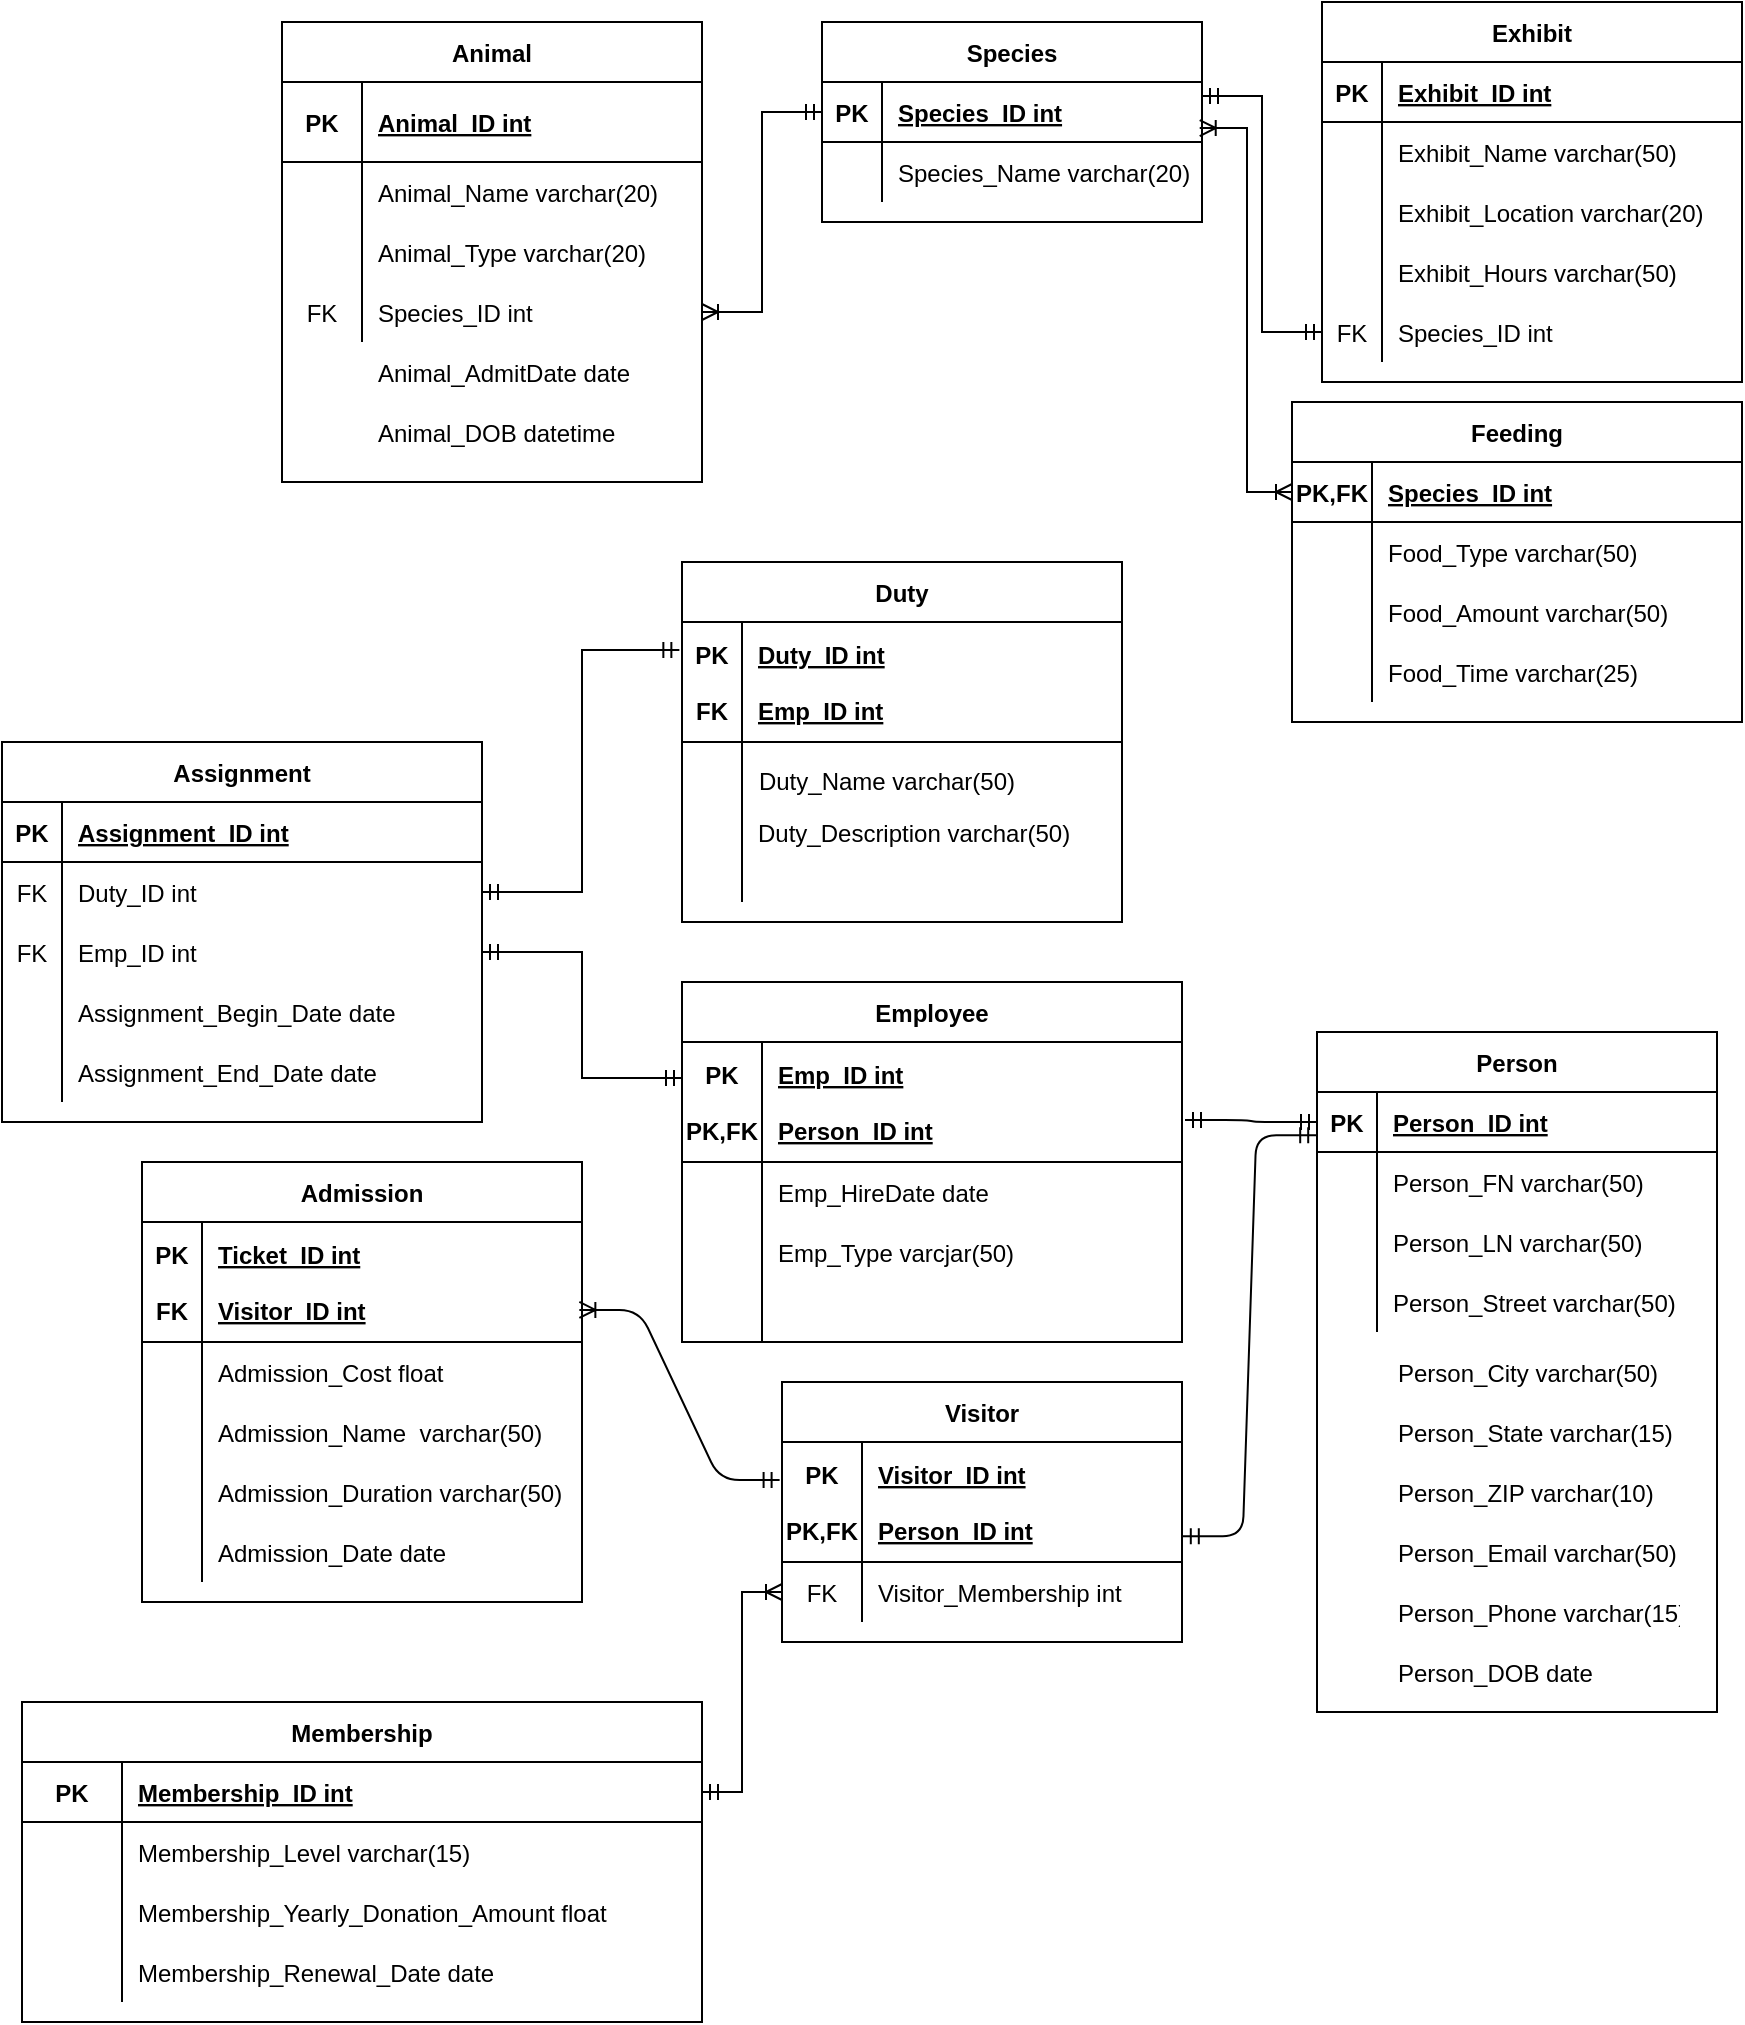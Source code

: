 <mxfile version="14.5.10" type="device"><diagram id="uIrObZ4F5KWl7b0BDOWD" name="Page-1"><mxGraphModel dx="664" dy="752" grid="1" gridSize="10" guides="1" tooltips="1" connect="1" arrows="1" fold="1" page="1" pageScale="1" pageWidth="850" pageHeight="1100" math="0" shadow="0"><root><mxCell id="0"/><mxCell id="1" parent="0"/><mxCell id="ibh8qJE7W5BQxkztN4YQ-1" value="Animal" style="shape=table;startSize=30;container=1;collapsible=1;childLayout=tableLayout;fixedRows=1;rowLines=0;fontStyle=1;align=center;resizeLast=1;" parent="1" vertex="1"><mxGeometry x="170" y="40" width="210" height="230" as="geometry"/></mxCell><mxCell id="ibh8qJE7W5BQxkztN4YQ-2" value="" style="shape=partialRectangle;collapsible=0;dropTarget=0;pointerEvents=0;fillColor=none;top=0;left=0;bottom=1;right=0;points=[[0,0.5],[1,0.5]];portConstraint=eastwest;" parent="ibh8qJE7W5BQxkztN4YQ-1" vertex="1"><mxGeometry y="30" width="210" height="40" as="geometry"/></mxCell><mxCell id="ibh8qJE7W5BQxkztN4YQ-3" value="PK" style="shape=partialRectangle;connectable=0;fillColor=none;top=0;left=0;bottom=0;right=0;fontStyle=1;overflow=hidden;" parent="ibh8qJE7W5BQxkztN4YQ-2" vertex="1"><mxGeometry width="40.0" height="40" as="geometry"/></mxCell><mxCell id="ibh8qJE7W5BQxkztN4YQ-4" value="Animal_ID int" style="shape=partialRectangle;connectable=0;fillColor=none;top=0;left=0;bottom=0;right=0;align=left;spacingLeft=6;fontStyle=5;overflow=hidden;" parent="ibh8qJE7W5BQxkztN4YQ-2" vertex="1"><mxGeometry x="40.0" width="170.0" height="40" as="geometry"/></mxCell><mxCell id="ibh8qJE7W5BQxkztN4YQ-5" value="" style="shape=partialRectangle;collapsible=0;dropTarget=0;pointerEvents=0;fillColor=none;top=0;left=0;bottom=0;right=0;points=[[0,0.5],[1,0.5]];portConstraint=eastwest;" parent="ibh8qJE7W5BQxkztN4YQ-1" vertex="1"><mxGeometry y="70" width="210" height="30" as="geometry"/></mxCell><mxCell id="ibh8qJE7W5BQxkztN4YQ-6" value="" style="shape=partialRectangle;connectable=0;fillColor=none;top=0;left=0;bottom=0;right=0;editable=1;overflow=hidden;" parent="ibh8qJE7W5BQxkztN4YQ-5" vertex="1"><mxGeometry width="40.0" height="30" as="geometry"/></mxCell><mxCell id="ibh8qJE7W5BQxkztN4YQ-7" value="Animal_Name varchar(20)" style="shape=partialRectangle;connectable=0;fillColor=none;top=0;left=0;bottom=0;right=0;align=left;spacingLeft=6;overflow=hidden;" parent="ibh8qJE7W5BQxkztN4YQ-5" vertex="1"><mxGeometry x="40.0" width="170.0" height="30" as="geometry"/></mxCell><mxCell id="ibh8qJE7W5BQxkztN4YQ-8" value="" style="shape=partialRectangle;collapsible=0;dropTarget=0;pointerEvents=0;fillColor=none;top=0;left=0;bottom=0;right=0;points=[[0,0.5],[1,0.5]];portConstraint=eastwest;" parent="ibh8qJE7W5BQxkztN4YQ-1" vertex="1"><mxGeometry y="100" width="210" height="30" as="geometry"/></mxCell><mxCell id="ibh8qJE7W5BQxkztN4YQ-9" value="" style="shape=partialRectangle;connectable=0;fillColor=none;top=0;left=0;bottom=0;right=0;editable=1;overflow=hidden;" parent="ibh8qJE7W5BQxkztN4YQ-8" vertex="1"><mxGeometry width="40.0" height="30" as="geometry"/></mxCell><mxCell id="ibh8qJE7W5BQxkztN4YQ-10" value="Animal_Type varchar(20)" style="shape=partialRectangle;connectable=0;fillColor=none;top=0;left=0;bottom=0;right=0;align=left;spacingLeft=6;overflow=hidden;" parent="ibh8qJE7W5BQxkztN4YQ-8" vertex="1"><mxGeometry x="40.0" width="170.0" height="30" as="geometry"/></mxCell><mxCell id="ibh8qJE7W5BQxkztN4YQ-11" value="" style="shape=partialRectangle;collapsible=0;dropTarget=0;pointerEvents=0;fillColor=none;top=0;left=0;bottom=0;right=0;points=[[0,0.5],[1,0.5]];portConstraint=eastwest;" parent="ibh8qJE7W5BQxkztN4YQ-1" vertex="1"><mxGeometry y="130" width="210" height="30" as="geometry"/></mxCell><mxCell id="ibh8qJE7W5BQxkztN4YQ-12" value="FK" style="shape=partialRectangle;connectable=0;fillColor=none;top=0;left=0;bottom=0;right=0;editable=1;overflow=hidden;" parent="ibh8qJE7W5BQxkztN4YQ-11" vertex="1"><mxGeometry width="40.0" height="30" as="geometry"/></mxCell><mxCell id="ibh8qJE7W5BQxkztN4YQ-13" value="Species_ID int" style="shape=partialRectangle;connectable=0;fillColor=none;top=0;left=0;bottom=0;right=0;align=left;spacingLeft=6;overflow=hidden;" parent="ibh8qJE7W5BQxkztN4YQ-11" vertex="1"><mxGeometry x="40.0" width="170.0" height="30" as="geometry"/></mxCell><mxCell id="ibh8qJE7W5BQxkztN4YQ-15" value="Feeding" style="shape=table;startSize=30;container=1;collapsible=1;childLayout=tableLayout;fixedRows=1;rowLines=0;fontStyle=1;align=center;resizeLast=1;" parent="1" vertex="1"><mxGeometry x="675" y="230" width="225" height="160" as="geometry"/></mxCell><mxCell id="ibh8qJE7W5BQxkztN4YQ-16" value="" style="shape=partialRectangle;collapsible=0;dropTarget=0;pointerEvents=0;fillColor=none;top=0;left=0;bottom=1;right=0;points=[[0,0.5],[1,0.5]];portConstraint=eastwest;" parent="ibh8qJE7W5BQxkztN4YQ-15" vertex="1"><mxGeometry y="30" width="225" height="30" as="geometry"/></mxCell><mxCell id="ibh8qJE7W5BQxkztN4YQ-17" value="PK,FK" style="shape=partialRectangle;connectable=0;fillColor=none;top=0;left=0;bottom=0;right=0;fontStyle=1;overflow=hidden;" parent="ibh8qJE7W5BQxkztN4YQ-16" vertex="1"><mxGeometry width="40" height="30" as="geometry"/></mxCell><mxCell id="ibh8qJE7W5BQxkztN4YQ-18" value="Species_ID int" style="shape=partialRectangle;connectable=0;fillColor=none;top=0;left=0;bottom=0;right=0;align=left;spacingLeft=6;fontStyle=5;overflow=hidden;" parent="ibh8qJE7W5BQxkztN4YQ-16" vertex="1"><mxGeometry x="40" width="185" height="30" as="geometry"/></mxCell><mxCell id="ibh8qJE7W5BQxkztN4YQ-19" value="" style="shape=partialRectangle;collapsible=0;dropTarget=0;pointerEvents=0;fillColor=none;top=0;left=0;bottom=0;right=0;points=[[0,0.5],[1,0.5]];portConstraint=eastwest;" parent="ibh8qJE7W5BQxkztN4YQ-15" vertex="1"><mxGeometry y="60" width="225" height="30" as="geometry"/></mxCell><mxCell id="ibh8qJE7W5BQxkztN4YQ-20" value="" style="shape=partialRectangle;connectable=0;fillColor=none;top=0;left=0;bottom=0;right=0;editable=1;overflow=hidden;" parent="ibh8qJE7W5BQxkztN4YQ-19" vertex="1"><mxGeometry width="40" height="30" as="geometry"/></mxCell><mxCell id="ibh8qJE7W5BQxkztN4YQ-21" value="Food_Type varchar(50)" style="shape=partialRectangle;connectable=0;fillColor=none;top=0;left=0;bottom=0;right=0;align=left;spacingLeft=6;overflow=hidden;" parent="ibh8qJE7W5BQxkztN4YQ-19" vertex="1"><mxGeometry x="40" width="185" height="30" as="geometry"/></mxCell><mxCell id="ibh8qJE7W5BQxkztN4YQ-22" value="" style="shape=partialRectangle;collapsible=0;dropTarget=0;pointerEvents=0;fillColor=none;top=0;left=0;bottom=0;right=0;points=[[0,0.5],[1,0.5]];portConstraint=eastwest;" parent="ibh8qJE7W5BQxkztN4YQ-15" vertex="1"><mxGeometry y="90" width="225" height="30" as="geometry"/></mxCell><mxCell id="ibh8qJE7W5BQxkztN4YQ-23" value="" style="shape=partialRectangle;connectable=0;fillColor=none;top=0;left=0;bottom=0;right=0;editable=1;overflow=hidden;" parent="ibh8qJE7W5BQxkztN4YQ-22" vertex="1"><mxGeometry width="40" height="30" as="geometry"/></mxCell><mxCell id="ibh8qJE7W5BQxkztN4YQ-24" value="Food_Amount varchar(50)" style="shape=partialRectangle;connectable=0;fillColor=none;top=0;left=0;bottom=0;right=0;align=left;spacingLeft=6;overflow=hidden;" parent="ibh8qJE7W5BQxkztN4YQ-22" vertex="1"><mxGeometry x="40" width="185" height="30" as="geometry"/></mxCell><mxCell id="ibh8qJE7W5BQxkztN4YQ-25" value="" style="shape=partialRectangle;collapsible=0;dropTarget=0;pointerEvents=0;fillColor=none;top=0;left=0;bottom=0;right=0;points=[[0,0.5],[1,0.5]];portConstraint=eastwest;" parent="ibh8qJE7W5BQxkztN4YQ-15" vertex="1"><mxGeometry y="120" width="225" height="30" as="geometry"/></mxCell><mxCell id="ibh8qJE7W5BQxkztN4YQ-26" value="" style="shape=partialRectangle;connectable=0;fillColor=none;top=0;left=0;bottom=0;right=0;editable=1;overflow=hidden;" parent="ibh8qJE7W5BQxkztN4YQ-25" vertex="1"><mxGeometry width="40" height="30" as="geometry"/></mxCell><mxCell id="ibh8qJE7W5BQxkztN4YQ-27" value="Food_Time varchar(25)" style="shape=partialRectangle;connectable=0;fillColor=none;top=0;left=0;bottom=0;right=0;align=left;spacingLeft=6;overflow=hidden;" parent="ibh8qJE7W5BQxkztN4YQ-25" vertex="1"><mxGeometry x="40" width="185" height="30" as="geometry"/></mxCell><mxCell id="ibh8qJE7W5BQxkztN4YQ-28" value="Exhibit" style="shape=table;startSize=30;container=1;collapsible=1;childLayout=tableLayout;fixedRows=1;rowLines=0;fontStyle=1;align=center;resizeLast=1;" parent="1" vertex="1"><mxGeometry x="690" y="30" width="210" height="190" as="geometry"/></mxCell><mxCell id="ibh8qJE7W5BQxkztN4YQ-29" value="" style="shape=partialRectangle;collapsible=0;dropTarget=0;pointerEvents=0;fillColor=none;top=0;left=0;bottom=1;right=0;points=[[0,0.5],[1,0.5]];portConstraint=eastwest;" parent="ibh8qJE7W5BQxkztN4YQ-28" vertex="1"><mxGeometry y="30" width="210" height="30" as="geometry"/></mxCell><mxCell id="ibh8qJE7W5BQxkztN4YQ-30" value="PK" style="shape=partialRectangle;connectable=0;fillColor=none;top=0;left=0;bottom=0;right=0;fontStyle=1;overflow=hidden;" parent="ibh8qJE7W5BQxkztN4YQ-29" vertex="1"><mxGeometry width="30" height="30" as="geometry"/></mxCell><mxCell id="ibh8qJE7W5BQxkztN4YQ-31" value="Exhibit_ID int" style="shape=partialRectangle;connectable=0;fillColor=none;top=0;left=0;bottom=0;right=0;align=left;spacingLeft=6;fontStyle=5;overflow=hidden;" parent="ibh8qJE7W5BQxkztN4YQ-29" vertex="1"><mxGeometry x="30" width="180" height="30" as="geometry"/></mxCell><mxCell id="ibh8qJE7W5BQxkztN4YQ-32" value="" style="shape=partialRectangle;collapsible=0;dropTarget=0;pointerEvents=0;fillColor=none;top=0;left=0;bottom=0;right=0;points=[[0,0.5],[1,0.5]];portConstraint=eastwest;" parent="ibh8qJE7W5BQxkztN4YQ-28" vertex="1"><mxGeometry y="60" width="210" height="30" as="geometry"/></mxCell><mxCell id="ibh8qJE7W5BQxkztN4YQ-33" value="" style="shape=partialRectangle;connectable=0;fillColor=none;top=0;left=0;bottom=0;right=0;editable=1;overflow=hidden;" parent="ibh8qJE7W5BQxkztN4YQ-32" vertex="1"><mxGeometry width="30" height="30" as="geometry"/></mxCell><mxCell id="ibh8qJE7W5BQxkztN4YQ-34" value="Exhibit_Name varchar(50)" style="shape=partialRectangle;connectable=0;fillColor=none;top=0;left=0;bottom=0;right=0;align=left;spacingLeft=6;overflow=hidden;" parent="ibh8qJE7W5BQxkztN4YQ-32" vertex="1"><mxGeometry x="30" width="180" height="30" as="geometry"/></mxCell><mxCell id="ibh8qJE7W5BQxkztN4YQ-35" value="" style="shape=partialRectangle;collapsible=0;dropTarget=0;pointerEvents=0;fillColor=none;top=0;left=0;bottom=0;right=0;points=[[0,0.5],[1,0.5]];portConstraint=eastwest;" parent="ibh8qJE7W5BQxkztN4YQ-28" vertex="1"><mxGeometry y="90" width="210" height="30" as="geometry"/></mxCell><mxCell id="ibh8qJE7W5BQxkztN4YQ-36" value="" style="shape=partialRectangle;connectable=0;fillColor=none;top=0;left=0;bottom=0;right=0;editable=1;overflow=hidden;" parent="ibh8qJE7W5BQxkztN4YQ-35" vertex="1"><mxGeometry width="30" height="30" as="geometry"/></mxCell><mxCell id="ibh8qJE7W5BQxkztN4YQ-37" value="Exhibit_Location varchar(20)" style="shape=partialRectangle;connectable=0;fillColor=none;top=0;left=0;bottom=0;right=0;align=left;spacingLeft=6;overflow=hidden;" parent="ibh8qJE7W5BQxkztN4YQ-35" vertex="1"><mxGeometry x="30" width="180" height="30" as="geometry"/></mxCell><mxCell id="ibh8qJE7W5BQxkztN4YQ-38" value="" style="shape=partialRectangle;collapsible=0;dropTarget=0;pointerEvents=0;fillColor=none;top=0;left=0;bottom=0;right=0;points=[[0,0.5],[1,0.5]];portConstraint=eastwest;" parent="ibh8qJE7W5BQxkztN4YQ-28" vertex="1"><mxGeometry y="120" width="210" height="30" as="geometry"/></mxCell><mxCell id="ibh8qJE7W5BQxkztN4YQ-39" value="" style="shape=partialRectangle;connectable=0;fillColor=none;top=0;left=0;bottom=0;right=0;editable=1;overflow=hidden;" parent="ibh8qJE7W5BQxkztN4YQ-38" vertex="1"><mxGeometry width="30" height="30" as="geometry"/></mxCell><mxCell id="ibh8qJE7W5BQxkztN4YQ-40" value="Exhibit_Hours varchar(50)" style="shape=partialRectangle;connectable=0;fillColor=none;top=0;left=0;bottom=0;right=0;align=left;spacingLeft=6;overflow=hidden;" parent="ibh8qJE7W5BQxkztN4YQ-38" vertex="1"><mxGeometry x="30" width="180" height="30" as="geometry"/></mxCell><mxCell id="J73yx0lT9QrNkx9aFZJQ-58" value="" style="shape=partialRectangle;collapsible=0;dropTarget=0;pointerEvents=0;fillColor=none;top=0;left=0;bottom=0;right=0;points=[[0,0.5],[1,0.5]];portConstraint=eastwest;" vertex="1" parent="ibh8qJE7W5BQxkztN4YQ-28"><mxGeometry y="150" width="210" height="30" as="geometry"/></mxCell><mxCell id="J73yx0lT9QrNkx9aFZJQ-59" value="FK" style="shape=partialRectangle;connectable=0;fillColor=none;top=0;left=0;bottom=0;right=0;editable=1;overflow=hidden;" vertex="1" parent="J73yx0lT9QrNkx9aFZJQ-58"><mxGeometry width="30" height="30" as="geometry"/></mxCell><mxCell id="J73yx0lT9QrNkx9aFZJQ-60" value="Species_ID int" style="shape=partialRectangle;connectable=0;fillColor=none;top=0;left=0;bottom=0;right=0;align=left;spacingLeft=6;overflow=hidden;" vertex="1" parent="J73yx0lT9QrNkx9aFZJQ-58"><mxGeometry x="30" width="180" height="30" as="geometry"/></mxCell><mxCell id="ibh8qJE7W5BQxkztN4YQ-41" value="Employee" style="shape=table;startSize=30;container=1;collapsible=1;childLayout=tableLayout;fixedRows=1;rowLines=0;fontStyle=1;align=center;resizeLast=1;" parent="1" vertex="1"><mxGeometry x="370" y="520" width="250.0" height="180" as="geometry"/></mxCell><mxCell id="ibh8qJE7W5BQxkztN4YQ-42" value="" style="shape=partialRectangle;collapsible=0;dropTarget=0;pointerEvents=0;fillColor=none;top=0;left=0;bottom=1;right=0;points=[[0,0.5],[1,0.5]];portConstraint=eastwest;" parent="ibh8qJE7W5BQxkztN4YQ-41" vertex="1"><mxGeometry y="30" width="250.0" height="60" as="geometry"/></mxCell><mxCell id="ibh8qJE7W5BQxkztN4YQ-43" value="PK&#10;&#10;PK,FK" style="shape=partialRectangle;connectable=0;fillColor=none;top=0;left=0;bottom=0;right=0;fontStyle=1;overflow=hidden;" parent="ibh8qJE7W5BQxkztN4YQ-42" vertex="1"><mxGeometry width="40.0" height="60" as="geometry"/></mxCell><mxCell id="ibh8qJE7W5BQxkztN4YQ-44" value="Emp_ID int&#10;&#10;Person_ID int" style="shape=partialRectangle;connectable=0;fillColor=none;top=0;left=0;bottom=0;right=0;align=left;spacingLeft=6;fontStyle=5;overflow=hidden;" parent="ibh8qJE7W5BQxkztN4YQ-42" vertex="1"><mxGeometry x="40.0" width="210" height="60" as="geometry"/></mxCell><mxCell id="ibh8qJE7W5BQxkztN4YQ-45" value="" style="shape=partialRectangle;collapsible=0;dropTarget=0;pointerEvents=0;fillColor=none;top=0;left=0;bottom=0;right=0;points=[[0,0.5],[1,0.5]];portConstraint=eastwest;" parent="ibh8qJE7W5BQxkztN4YQ-41" vertex="1"><mxGeometry y="90" width="250.0" height="30" as="geometry"/></mxCell><mxCell id="ibh8qJE7W5BQxkztN4YQ-46" value="" style="shape=partialRectangle;connectable=0;fillColor=none;top=0;left=0;bottom=0;right=0;editable=1;overflow=hidden;" parent="ibh8qJE7W5BQxkztN4YQ-45" vertex="1"><mxGeometry width="40.0" height="30" as="geometry"/></mxCell><mxCell id="ibh8qJE7W5BQxkztN4YQ-47" value="Emp_HireDate date" style="shape=partialRectangle;connectable=0;fillColor=none;top=0;left=0;bottom=0;right=0;align=left;spacingLeft=6;overflow=hidden;" parent="ibh8qJE7W5BQxkztN4YQ-45" vertex="1"><mxGeometry x="40.0" width="210" height="30" as="geometry"/></mxCell><mxCell id="ibh8qJE7W5BQxkztN4YQ-48" value="" style="shape=partialRectangle;collapsible=0;dropTarget=0;pointerEvents=0;fillColor=none;top=0;left=0;bottom=0;right=0;points=[[0,0.5],[1,0.5]];portConstraint=eastwest;" parent="ibh8qJE7W5BQxkztN4YQ-41" vertex="1"><mxGeometry y="120" width="250.0" height="30" as="geometry"/></mxCell><mxCell id="ibh8qJE7W5BQxkztN4YQ-49" value="" style="shape=partialRectangle;connectable=0;fillColor=none;top=0;left=0;bottom=0;right=0;editable=1;overflow=hidden;" parent="ibh8qJE7W5BQxkztN4YQ-48" vertex="1"><mxGeometry width="40.0" height="30" as="geometry"/></mxCell><mxCell id="ibh8qJE7W5BQxkztN4YQ-50" value="Emp_Type varcjar(50)" style="shape=partialRectangle;connectable=0;fillColor=none;top=0;left=0;bottom=0;right=0;align=left;spacingLeft=6;overflow=hidden;" parent="ibh8qJE7W5BQxkztN4YQ-48" vertex="1"><mxGeometry x="40.0" width="210" height="30" as="geometry"/></mxCell><mxCell id="ibh8qJE7W5BQxkztN4YQ-51" value="" style="shape=partialRectangle;collapsible=0;dropTarget=0;pointerEvents=0;fillColor=none;top=0;left=0;bottom=0;right=0;points=[[0,0.5],[1,0.5]];portConstraint=eastwest;" parent="ibh8qJE7W5BQxkztN4YQ-41" vertex="1"><mxGeometry y="150" width="250.0" height="30" as="geometry"/></mxCell><mxCell id="ibh8qJE7W5BQxkztN4YQ-52" value="" style="shape=partialRectangle;connectable=0;fillColor=none;top=0;left=0;bottom=0;right=0;editable=1;overflow=hidden;" parent="ibh8qJE7W5BQxkztN4YQ-51" vertex="1"><mxGeometry width="40.0" height="30" as="geometry"/></mxCell><mxCell id="ibh8qJE7W5BQxkztN4YQ-53" value="" style="shape=partialRectangle;connectable=0;fillColor=none;top=0;left=0;bottom=0;right=0;align=left;spacingLeft=6;overflow=hidden;" parent="ibh8qJE7W5BQxkztN4YQ-51" vertex="1"><mxGeometry x="40.0" width="210" height="30" as="geometry"/></mxCell><mxCell id="ibh8qJE7W5BQxkztN4YQ-54" value="Duty" style="shape=table;startSize=30;container=1;collapsible=1;childLayout=tableLayout;fixedRows=1;rowLines=0;fontStyle=1;align=center;resizeLast=1;" parent="1" vertex="1"><mxGeometry x="370" y="310" width="220" height="180" as="geometry"/></mxCell><mxCell id="ibh8qJE7W5BQxkztN4YQ-55" value="" style="shape=partialRectangle;collapsible=0;dropTarget=0;pointerEvents=0;fillColor=none;top=0;left=0;bottom=1;right=0;points=[[0,0.5],[1,0.5]];portConstraint=eastwest;" parent="ibh8qJE7W5BQxkztN4YQ-54" vertex="1"><mxGeometry y="30" width="220" height="60" as="geometry"/></mxCell><mxCell id="ibh8qJE7W5BQxkztN4YQ-56" value="PK&#10;&#10;FK" style="shape=partialRectangle;connectable=0;fillColor=none;top=0;left=0;bottom=0;right=0;fontStyle=1;overflow=hidden;" parent="ibh8qJE7W5BQxkztN4YQ-55" vertex="1"><mxGeometry width="30" height="60" as="geometry"/></mxCell><mxCell id="ibh8qJE7W5BQxkztN4YQ-57" value="Duty_ID int&#10;&#10;Emp_ID int" style="shape=partialRectangle;connectable=0;fillColor=none;top=0;left=0;bottom=0;right=0;align=left;spacingLeft=6;fontStyle=5;overflow=hidden;" parent="ibh8qJE7W5BQxkztN4YQ-55" vertex="1"><mxGeometry x="30" width="190" height="60" as="geometry"/></mxCell><mxCell id="ibh8qJE7W5BQxkztN4YQ-58" value="" style="shape=partialRectangle;collapsible=0;dropTarget=0;pointerEvents=0;fillColor=none;top=0;left=0;bottom=0;right=0;points=[[0,0.5],[1,0.5]];portConstraint=eastwest;" parent="ibh8qJE7W5BQxkztN4YQ-54" vertex="1"><mxGeometry y="90" width="220" height="30" as="geometry"/></mxCell><mxCell id="ibh8qJE7W5BQxkztN4YQ-59" value="" style="shape=partialRectangle;connectable=0;fillColor=none;top=0;left=0;bottom=0;right=0;editable=1;overflow=hidden;" parent="ibh8qJE7W5BQxkztN4YQ-58" vertex="1"><mxGeometry width="30" height="30" as="geometry"/></mxCell><mxCell id="ibh8qJE7W5BQxkztN4YQ-60" value="" style="shape=partialRectangle;connectable=0;fillColor=none;top=0;left=0;bottom=0;right=0;align=left;spacingLeft=6;overflow=hidden;" parent="ibh8qJE7W5BQxkztN4YQ-58" vertex="1"><mxGeometry x="30" width="190" height="30" as="geometry"/></mxCell><mxCell id="ibh8qJE7W5BQxkztN4YQ-61" value="" style="shape=partialRectangle;collapsible=0;dropTarget=0;pointerEvents=0;fillColor=none;top=0;left=0;bottom=0;right=0;points=[[0,0.5],[1,0.5]];portConstraint=eastwest;" parent="ibh8qJE7W5BQxkztN4YQ-54" vertex="1"><mxGeometry y="120" width="220" height="30" as="geometry"/></mxCell><mxCell id="ibh8qJE7W5BQxkztN4YQ-62" value="" style="shape=partialRectangle;connectable=0;fillColor=none;top=0;left=0;bottom=0;right=0;editable=1;overflow=hidden;" parent="ibh8qJE7W5BQxkztN4YQ-61" vertex="1"><mxGeometry width="30" height="30" as="geometry"/></mxCell><mxCell id="ibh8qJE7W5BQxkztN4YQ-63" value="Duty_Description varchar(50)" style="shape=partialRectangle;connectable=0;fillColor=none;top=0;left=0;bottom=0;right=0;align=left;spacingLeft=6;overflow=hidden;" parent="ibh8qJE7W5BQxkztN4YQ-61" vertex="1"><mxGeometry x="30" width="190" height="30" as="geometry"/></mxCell><mxCell id="J73yx0lT9QrNkx9aFZJQ-5" value="" style="shape=partialRectangle;collapsible=0;dropTarget=0;pointerEvents=0;fillColor=none;top=0;left=0;bottom=0;right=0;points=[[0,0.5],[1,0.5]];portConstraint=eastwest;" vertex="1" parent="ibh8qJE7W5BQxkztN4YQ-54"><mxGeometry y="150" width="220" height="20" as="geometry"/></mxCell><mxCell id="J73yx0lT9QrNkx9aFZJQ-6" value="" style="shape=partialRectangle;connectable=0;fillColor=none;top=0;left=0;bottom=0;right=0;editable=1;overflow=hidden;" vertex="1" parent="J73yx0lT9QrNkx9aFZJQ-5"><mxGeometry width="30" height="20" as="geometry"/></mxCell><mxCell id="J73yx0lT9QrNkx9aFZJQ-7" value="" style="shape=partialRectangle;connectable=0;fillColor=none;top=0;left=0;bottom=0;right=0;align=left;spacingLeft=6;overflow=hidden;" vertex="1" parent="J73yx0lT9QrNkx9aFZJQ-5"><mxGeometry x="30" width="190" height="20" as="geometry"/></mxCell><mxCell id="ibh8qJE7W5BQxkztN4YQ-67" value="Visitor" style="shape=table;startSize=30;container=1;collapsible=1;childLayout=tableLayout;fixedRows=1;rowLines=0;fontStyle=1;align=center;resizeLast=1;" parent="1" vertex="1"><mxGeometry x="420" y="720" width="200.0" height="130.0" as="geometry"/></mxCell><mxCell id="ibh8qJE7W5BQxkztN4YQ-68" value="" style="shape=partialRectangle;collapsible=0;dropTarget=0;pointerEvents=0;fillColor=none;top=0;left=0;bottom=1;right=0;points=[[0,0.5],[1,0.5]];portConstraint=eastwest;" parent="ibh8qJE7W5BQxkztN4YQ-67" vertex="1"><mxGeometry y="30" width="200.0" height="60" as="geometry"/></mxCell><mxCell id="ibh8qJE7W5BQxkztN4YQ-69" value="PK&#10;&#10;PK,FK" style="shape=partialRectangle;connectable=0;fillColor=none;top=0;left=0;bottom=0;right=0;fontStyle=1;overflow=hidden;" parent="ibh8qJE7W5BQxkztN4YQ-68" vertex="1"><mxGeometry width="40.0" height="60" as="geometry"/></mxCell><mxCell id="ibh8qJE7W5BQxkztN4YQ-70" value="Visitor_ID int&#10;&#10;Person_ID int" style="shape=partialRectangle;connectable=0;fillColor=none;top=0;left=0;bottom=0;right=0;align=left;spacingLeft=6;fontStyle=5;overflow=hidden;" parent="ibh8qJE7W5BQxkztN4YQ-68" vertex="1"><mxGeometry x="40.0" width="160" height="60" as="geometry"/></mxCell><mxCell id="ibh8qJE7W5BQxkztN4YQ-77" value="" style="shape=partialRectangle;collapsible=0;dropTarget=0;pointerEvents=0;fillColor=none;top=0;left=0;bottom=0;right=0;points=[[0,0.5],[1,0.5]];portConstraint=eastwest;" parent="ibh8qJE7W5BQxkztN4YQ-67" vertex="1"><mxGeometry y="90" width="200.0" height="30" as="geometry"/></mxCell><mxCell id="ibh8qJE7W5BQxkztN4YQ-78" value="FK" style="shape=partialRectangle;connectable=0;fillColor=none;top=0;left=0;bottom=0;right=0;editable=1;overflow=hidden;" parent="ibh8qJE7W5BQxkztN4YQ-77" vertex="1"><mxGeometry width="40.0" height="30" as="geometry"/></mxCell><mxCell id="ibh8qJE7W5BQxkztN4YQ-79" value="Visitor_Membership int" style="shape=partialRectangle;connectable=0;fillColor=none;top=0;left=0;bottom=0;right=0;align=left;spacingLeft=6;overflow=hidden;" parent="ibh8qJE7W5BQxkztN4YQ-77" vertex="1"><mxGeometry x="40.0" width="160" height="30" as="geometry"/></mxCell><mxCell id="ibh8qJE7W5BQxkztN4YQ-80" value="Admission" style="shape=table;startSize=30;container=1;collapsible=1;childLayout=tableLayout;fixedRows=1;rowLines=0;fontStyle=1;align=center;resizeLast=1;" parent="1" vertex="1"><mxGeometry x="100" y="610" width="220" height="220" as="geometry"/></mxCell><mxCell id="ibh8qJE7W5BQxkztN4YQ-81" value="" style="shape=partialRectangle;collapsible=0;dropTarget=0;pointerEvents=0;fillColor=none;top=0;left=0;bottom=1;right=0;points=[[0,0.5],[1,0.5]];portConstraint=eastwest;" parent="ibh8qJE7W5BQxkztN4YQ-80" vertex="1"><mxGeometry y="30" width="220" height="60" as="geometry"/></mxCell><mxCell id="ibh8qJE7W5BQxkztN4YQ-82" value="PK&#10;&#10;FK" style="shape=partialRectangle;connectable=0;fillColor=none;top=0;left=0;bottom=0;right=0;fontStyle=1;overflow=hidden;" parent="ibh8qJE7W5BQxkztN4YQ-81" vertex="1"><mxGeometry width="30" height="60" as="geometry"/></mxCell><mxCell id="ibh8qJE7W5BQxkztN4YQ-83" value="Ticket_ID int&#10;&#10;Visitor_ID int" style="shape=partialRectangle;connectable=0;fillColor=none;top=0;left=0;bottom=0;right=0;align=left;spacingLeft=6;fontStyle=5;overflow=hidden;" parent="ibh8qJE7W5BQxkztN4YQ-81" vertex="1"><mxGeometry x="30" width="190" height="60" as="geometry"/></mxCell><mxCell id="ibh8qJE7W5BQxkztN4YQ-84" value="" style="shape=partialRectangle;collapsible=0;dropTarget=0;pointerEvents=0;fillColor=none;top=0;left=0;bottom=0;right=0;points=[[0,0.5],[1,0.5]];portConstraint=eastwest;" parent="ibh8qJE7W5BQxkztN4YQ-80" vertex="1"><mxGeometry y="90" width="220" height="30" as="geometry"/></mxCell><mxCell id="ibh8qJE7W5BQxkztN4YQ-85" value="" style="shape=partialRectangle;connectable=0;fillColor=none;top=0;left=0;bottom=0;right=0;editable=1;overflow=hidden;" parent="ibh8qJE7W5BQxkztN4YQ-84" vertex="1"><mxGeometry width="30" height="30" as="geometry"/></mxCell><mxCell id="ibh8qJE7W5BQxkztN4YQ-86" value="Admission_Cost float" style="shape=partialRectangle;connectable=0;fillColor=none;top=0;left=0;bottom=0;right=0;align=left;spacingLeft=6;overflow=hidden;" parent="ibh8qJE7W5BQxkztN4YQ-84" vertex="1"><mxGeometry x="30" width="190" height="30" as="geometry"/></mxCell><mxCell id="ibh8qJE7W5BQxkztN4YQ-87" value="" style="shape=partialRectangle;collapsible=0;dropTarget=0;pointerEvents=0;fillColor=none;top=0;left=0;bottom=0;right=0;points=[[0,0.5],[1,0.5]];portConstraint=eastwest;" parent="ibh8qJE7W5BQxkztN4YQ-80" vertex="1"><mxGeometry y="120" width="220" height="30" as="geometry"/></mxCell><mxCell id="ibh8qJE7W5BQxkztN4YQ-88" value="" style="shape=partialRectangle;connectable=0;fillColor=none;top=0;left=0;bottom=0;right=0;editable=1;overflow=hidden;" parent="ibh8qJE7W5BQxkztN4YQ-87" vertex="1"><mxGeometry width="30" height="30" as="geometry"/></mxCell><mxCell id="ibh8qJE7W5BQxkztN4YQ-89" value="Admission_Name  varchar(50)" style="shape=partialRectangle;connectable=0;fillColor=none;top=0;left=0;bottom=0;right=0;align=left;spacingLeft=6;overflow=hidden;" parent="ibh8qJE7W5BQxkztN4YQ-87" vertex="1"><mxGeometry x="30" width="190" height="30" as="geometry"/></mxCell><mxCell id="ibh8qJE7W5BQxkztN4YQ-90" value="" style="shape=partialRectangle;collapsible=0;dropTarget=0;pointerEvents=0;fillColor=none;top=0;left=0;bottom=0;right=0;points=[[0,0.5],[1,0.5]];portConstraint=eastwest;" parent="ibh8qJE7W5BQxkztN4YQ-80" vertex="1"><mxGeometry y="150" width="220" height="30" as="geometry"/></mxCell><mxCell id="ibh8qJE7W5BQxkztN4YQ-91" value="" style="shape=partialRectangle;connectable=0;fillColor=none;top=0;left=0;bottom=0;right=0;editable=1;overflow=hidden;" parent="ibh8qJE7W5BQxkztN4YQ-90" vertex="1"><mxGeometry width="30" height="30" as="geometry"/></mxCell><mxCell id="ibh8qJE7W5BQxkztN4YQ-92" value="Admission_Duration varchar(50)" style="shape=partialRectangle;connectable=0;fillColor=none;top=0;left=0;bottom=0;right=0;align=left;spacingLeft=6;overflow=hidden;" parent="ibh8qJE7W5BQxkztN4YQ-90" vertex="1"><mxGeometry x="30" width="190" height="30" as="geometry"/></mxCell><mxCell id="J73yx0lT9QrNkx9aFZJQ-67" value="" style="shape=partialRectangle;collapsible=0;dropTarget=0;pointerEvents=0;fillColor=none;top=0;left=0;bottom=0;right=0;points=[[0,0.5],[1,0.5]];portConstraint=eastwest;" vertex="1" parent="ibh8qJE7W5BQxkztN4YQ-80"><mxGeometry y="180" width="220" height="30" as="geometry"/></mxCell><mxCell id="J73yx0lT9QrNkx9aFZJQ-68" value="" style="shape=partialRectangle;connectable=0;fillColor=none;top=0;left=0;bottom=0;right=0;editable=1;overflow=hidden;" vertex="1" parent="J73yx0lT9QrNkx9aFZJQ-67"><mxGeometry width="30" height="30" as="geometry"/></mxCell><mxCell id="J73yx0lT9QrNkx9aFZJQ-69" value="Admission_Date date" style="shape=partialRectangle;connectable=0;fillColor=none;top=0;left=0;bottom=0;right=0;align=left;spacingLeft=6;overflow=hidden;" vertex="1" parent="J73yx0lT9QrNkx9aFZJQ-67"><mxGeometry x="30" width="190" height="30" as="geometry"/></mxCell><mxCell id="F0EYlhUd6SVjVZhh1V8h-1" value="Animal_DOB datetime" style="shape=partialRectangle;connectable=0;fillColor=none;top=0;left=0;bottom=0;right=0;align=left;spacingLeft=6;overflow=hidden;" parent="1" vertex="1"><mxGeometry x="210" y="230" width="150" height="30" as="geometry"/></mxCell><mxCell id="F0EYlhUd6SVjVZhh1V8h-2" value="Animal_AdmitDate date" style="shape=partialRectangle;connectable=0;fillColor=none;top=0;left=0;bottom=0;right=0;align=left;spacingLeft=6;overflow=hidden;" parent="1" vertex="1"><mxGeometry x="210" y="200" width="150" height="30" as="geometry"/></mxCell><mxCell id="F0EYlhUd6SVjVZhh1V8h-5" value="Person" style="shape=table;startSize=30;container=1;collapsible=1;childLayout=tableLayout;fixedRows=1;rowLines=0;fontStyle=1;align=center;resizeLast=1;" parent="1" vertex="1"><mxGeometry x="687.5" y="545" width="200" height="340" as="geometry"/></mxCell><mxCell id="F0EYlhUd6SVjVZhh1V8h-6" value="" style="shape=partialRectangle;collapsible=0;dropTarget=0;pointerEvents=0;fillColor=none;top=0;left=0;bottom=1;right=0;points=[[0,0.5],[1,0.5]];portConstraint=eastwest;" parent="F0EYlhUd6SVjVZhh1V8h-5" vertex="1"><mxGeometry y="30" width="200" height="30" as="geometry"/></mxCell><mxCell id="F0EYlhUd6SVjVZhh1V8h-7" value="PK" style="shape=partialRectangle;connectable=0;fillColor=none;top=0;left=0;bottom=0;right=0;fontStyle=1;overflow=hidden;" parent="F0EYlhUd6SVjVZhh1V8h-6" vertex="1"><mxGeometry width="30" height="30" as="geometry"/></mxCell><mxCell id="F0EYlhUd6SVjVZhh1V8h-8" value="Person_ID int" style="shape=partialRectangle;connectable=0;fillColor=none;top=0;left=0;bottom=0;right=0;align=left;spacingLeft=6;fontStyle=5;overflow=hidden;" parent="F0EYlhUd6SVjVZhh1V8h-6" vertex="1"><mxGeometry x="30" width="170" height="30" as="geometry"/></mxCell><mxCell id="F0EYlhUd6SVjVZhh1V8h-9" value="" style="shape=partialRectangle;collapsible=0;dropTarget=0;pointerEvents=0;fillColor=none;top=0;left=0;bottom=0;right=0;points=[[0,0.5],[1,0.5]];portConstraint=eastwest;" parent="F0EYlhUd6SVjVZhh1V8h-5" vertex="1"><mxGeometry y="60" width="200" height="30" as="geometry"/></mxCell><mxCell id="F0EYlhUd6SVjVZhh1V8h-10" value="" style="shape=partialRectangle;connectable=0;fillColor=none;top=0;left=0;bottom=0;right=0;editable=1;overflow=hidden;" parent="F0EYlhUd6SVjVZhh1V8h-9" vertex="1"><mxGeometry width="30" height="30" as="geometry"/></mxCell><mxCell id="F0EYlhUd6SVjVZhh1V8h-11" value="Person_FN varchar(50)" style="shape=partialRectangle;connectable=0;fillColor=none;top=0;left=0;bottom=0;right=0;align=left;spacingLeft=6;overflow=hidden;" parent="F0EYlhUd6SVjVZhh1V8h-9" vertex="1"><mxGeometry x="30" width="170" height="30" as="geometry"/></mxCell><mxCell id="F0EYlhUd6SVjVZhh1V8h-12" value="" style="shape=partialRectangle;collapsible=0;dropTarget=0;pointerEvents=0;fillColor=none;top=0;left=0;bottom=0;right=0;points=[[0,0.5],[1,0.5]];portConstraint=eastwest;" parent="F0EYlhUd6SVjVZhh1V8h-5" vertex="1"><mxGeometry y="90" width="200" height="30" as="geometry"/></mxCell><mxCell id="F0EYlhUd6SVjVZhh1V8h-13" value="" style="shape=partialRectangle;connectable=0;fillColor=none;top=0;left=0;bottom=0;right=0;editable=1;overflow=hidden;" parent="F0EYlhUd6SVjVZhh1V8h-12" vertex="1"><mxGeometry width="30" height="30" as="geometry"/></mxCell><mxCell id="F0EYlhUd6SVjVZhh1V8h-14" value="Person_LN varchar(50)" style="shape=partialRectangle;connectable=0;fillColor=none;top=0;left=0;bottom=0;right=0;align=left;spacingLeft=6;overflow=hidden;" parent="F0EYlhUd6SVjVZhh1V8h-12" vertex="1"><mxGeometry x="30" width="170" height="30" as="geometry"/></mxCell><mxCell id="F0EYlhUd6SVjVZhh1V8h-15" value="" style="shape=partialRectangle;collapsible=0;dropTarget=0;pointerEvents=0;fillColor=none;top=0;left=0;bottom=0;right=0;points=[[0,0.5],[1,0.5]];portConstraint=eastwest;" parent="F0EYlhUd6SVjVZhh1V8h-5" vertex="1"><mxGeometry y="120" width="200" height="30" as="geometry"/></mxCell><mxCell id="F0EYlhUd6SVjVZhh1V8h-16" value="" style="shape=partialRectangle;connectable=0;fillColor=none;top=0;left=0;bottom=0;right=0;editable=1;overflow=hidden;" parent="F0EYlhUd6SVjVZhh1V8h-15" vertex="1"><mxGeometry width="30" height="30" as="geometry"/></mxCell><mxCell id="F0EYlhUd6SVjVZhh1V8h-17" value="Person_Street varchar(50)" style="shape=partialRectangle;connectable=0;fillColor=none;top=0;left=0;bottom=0;right=0;align=left;spacingLeft=6;overflow=hidden;" parent="F0EYlhUd6SVjVZhh1V8h-15" vertex="1"><mxGeometry x="30" width="170" height="30" as="geometry"/></mxCell><mxCell id="F0EYlhUd6SVjVZhh1V8h-18" value="Person_City varchar(50)" style="shape=partialRectangle;connectable=0;fillColor=none;top=0;left=0;bottom=0;right=0;align=left;spacingLeft=6;overflow=hidden;" parent="1" vertex="1"><mxGeometry x="720" y="700" width="150" height="30" as="geometry"/></mxCell><mxCell id="F0EYlhUd6SVjVZhh1V8h-19" value="Person_State varchar(15)" style="shape=partialRectangle;connectable=0;fillColor=none;top=0;left=0;bottom=0;right=0;align=left;spacingLeft=6;overflow=hidden;" parent="1" vertex="1"><mxGeometry x="720" y="730" width="150" height="30" as="geometry"/></mxCell><mxCell id="F0EYlhUd6SVjVZhh1V8h-20" value="Person_ZIP varchar(10)" style="shape=partialRectangle;connectable=0;fillColor=none;top=0;left=0;bottom=0;right=0;align=left;spacingLeft=6;overflow=hidden;" parent="1" vertex="1"><mxGeometry x="720" y="760" width="150" height="30" as="geometry"/></mxCell><mxCell id="F0EYlhUd6SVjVZhh1V8h-21" value="Person_Email varchar(50)" style="shape=partialRectangle;connectable=0;fillColor=none;top=0;left=0;bottom=0;right=0;align=left;spacingLeft=6;overflow=hidden;" parent="1" vertex="1"><mxGeometry x="720" y="790" width="150" height="30" as="geometry"/></mxCell><mxCell id="F0EYlhUd6SVjVZhh1V8h-22" value="Person_Phone varchar(15)" style="shape=partialRectangle;connectable=0;fillColor=none;top=0;left=0;bottom=0;right=0;align=left;spacingLeft=6;overflow=hidden;" parent="1" vertex="1"><mxGeometry x="720" y="820" width="150" height="30" as="geometry"/></mxCell><mxCell id="F0EYlhUd6SVjVZhh1V8h-23" value="Person_DOB date" style="shape=partialRectangle;connectable=0;fillColor=none;top=0;left=0;bottom=0;right=0;align=left;spacingLeft=6;overflow=hidden;" parent="1" vertex="1"><mxGeometry x="720" y="850" width="150" height="30" as="geometry"/></mxCell><mxCell id="F0EYlhUd6SVjVZhh1V8h-25" value="" style="edgeStyle=entityRelationEdgeStyle;fontSize=12;html=1;endArrow=ERmandOne;endFill=0;entryX=0;entryY=0.5;entryDx=0;entryDy=0;exitX=1.006;exitY=0.65;exitDx=0;exitDy=0;exitPerimeter=0;startArrow=ERmandOne;startFill=0;" parent="1" source="ibh8qJE7W5BQxkztN4YQ-42" target="F0EYlhUd6SVjVZhh1V8h-6" edge="1"><mxGeometry width="100" height="100" relative="1" as="geometry"><mxPoint x="340.0" y="10.36" as="sourcePoint"/><mxPoint x="420.36" y="-40" as="targetPoint"/></mxGeometry></mxCell><mxCell id="F0EYlhUd6SVjVZhh1V8h-26" value="" style="edgeStyle=entityRelationEdgeStyle;fontSize=12;html=1;endArrow=ERmandOne;endFill=0;entryX=-0.002;entryY=0.72;entryDx=0;entryDy=0;exitX=1.002;exitY=0.785;exitDx=0;exitDy=0;exitPerimeter=0;entryPerimeter=0;startArrow=ERmandOne;startFill=0;" parent="1" source="ibh8qJE7W5BQxkztN4YQ-68" target="F0EYlhUd6SVjVZhh1V8h-6" edge="1"><mxGeometry width="100" height="100" relative="1" as="geometry"><mxPoint x="320.0" y="270.36" as="sourcePoint"/><mxPoint x="400.36" y="220" as="targetPoint"/></mxGeometry></mxCell><mxCell id="F0EYlhUd6SVjVZhh1V8h-28" value="" style="edgeStyle=entityRelationEdgeStyle;fontSize=12;html=1;endArrow=ERmandOne;endFill=0;entryX=-0.006;entryY=0.317;entryDx=0;entryDy=0;exitX=0.994;exitY=0.733;exitDx=0;exitDy=0;exitPerimeter=0;entryPerimeter=0;startArrow=ERoneToMany;startFill=0;" parent="1" source="ibh8qJE7W5BQxkztN4YQ-81" target="ibh8qJE7W5BQxkztN4YQ-68" edge="1"><mxGeometry width="100" height="100" relative="1" as="geometry"><mxPoint x="310" y="910" as="sourcePoint"/><mxPoint x="390" y="970" as="targetPoint"/></mxGeometry></mxCell><mxCell id="J73yx0lT9QrNkx9aFZJQ-1" value="Duty_Name varchar(50)" style="text;html=1;strokeColor=none;fillColor=none;align=center;verticalAlign=middle;whiteSpace=wrap;rounded=0;" vertex="1" parent="1"><mxGeometry x="405" y="410" width="135" height="20" as="geometry"/></mxCell><mxCell id="J73yx0lT9QrNkx9aFZJQ-8" value="Assignment" style="shape=table;startSize=30;container=1;collapsible=1;childLayout=tableLayout;fixedRows=1;rowLines=0;fontStyle=1;align=center;resizeLast=1;" vertex="1" parent="1"><mxGeometry x="30" y="400" width="240" height="190" as="geometry"/></mxCell><mxCell id="J73yx0lT9QrNkx9aFZJQ-9" value="" style="shape=partialRectangle;collapsible=0;dropTarget=0;pointerEvents=0;fillColor=none;top=0;left=0;bottom=1;right=0;points=[[0,0.5],[1,0.5]];portConstraint=eastwest;" vertex="1" parent="J73yx0lT9QrNkx9aFZJQ-8"><mxGeometry y="30" width="240" height="30" as="geometry"/></mxCell><mxCell id="J73yx0lT9QrNkx9aFZJQ-10" value="PK" style="shape=partialRectangle;connectable=0;fillColor=none;top=0;left=0;bottom=0;right=0;fontStyle=1;overflow=hidden;" vertex="1" parent="J73yx0lT9QrNkx9aFZJQ-9"><mxGeometry width="30" height="30" as="geometry"/></mxCell><mxCell id="J73yx0lT9QrNkx9aFZJQ-11" value="Assignment_ID int" style="shape=partialRectangle;connectable=0;fillColor=none;top=0;left=0;bottom=0;right=0;align=left;spacingLeft=6;fontStyle=5;overflow=hidden;" vertex="1" parent="J73yx0lT9QrNkx9aFZJQ-9"><mxGeometry x="30" width="210" height="30" as="geometry"/></mxCell><mxCell id="J73yx0lT9QrNkx9aFZJQ-12" value="" style="shape=partialRectangle;collapsible=0;dropTarget=0;pointerEvents=0;fillColor=none;top=0;left=0;bottom=0;right=0;points=[[0,0.5],[1,0.5]];portConstraint=eastwest;" vertex="1" parent="J73yx0lT9QrNkx9aFZJQ-8"><mxGeometry y="60" width="240" height="30" as="geometry"/></mxCell><mxCell id="J73yx0lT9QrNkx9aFZJQ-13" value="FK" style="shape=partialRectangle;connectable=0;fillColor=none;top=0;left=0;bottom=0;right=0;editable=1;overflow=hidden;" vertex="1" parent="J73yx0lT9QrNkx9aFZJQ-12"><mxGeometry width="30" height="30" as="geometry"/></mxCell><mxCell id="J73yx0lT9QrNkx9aFZJQ-14" value="Duty_ID int" style="shape=partialRectangle;connectable=0;fillColor=none;top=0;left=0;bottom=0;right=0;align=left;spacingLeft=6;overflow=hidden;" vertex="1" parent="J73yx0lT9QrNkx9aFZJQ-12"><mxGeometry x="30" width="210" height="30" as="geometry"/></mxCell><mxCell id="J73yx0lT9QrNkx9aFZJQ-15" value="" style="shape=partialRectangle;collapsible=0;dropTarget=0;pointerEvents=0;fillColor=none;top=0;left=0;bottom=0;right=0;points=[[0,0.5],[1,0.5]];portConstraint=eastwest;" vertex="1" parent="J73yx0lT9QrNkx9aFZJQ-8"><mxGeometry y="90" width="240" height="30" as="geometry"/></mxCell><mxCell id="J73yx0lT9QrNkx9aFZJQ-16" value="FK" style="shape=partialRectangle;connectable=0;fillColor=none;top=0;left=0;bottom=0;right=0;editable=1;overflow=hidden;" vertex="1" parent="J73yx0lT9QrNkx9aFZJQ-15"><mxGeometry width="30" height="30" as="geometry"/></mxCell><mxCell id="J73yx0lT9QrNkx9aFZJQ-17" value="Emp_ID int" style="shape=partialRectangle;connectable=0;fillColor=none;top=0;left=0;bottom=0;right=0;align=left;spacingLeft=6;overflow=hidden;" vertex="1" parent="J73yx0lT9QrNkx9aFZJQ-15"><mxGeometry x="30" width="210" height="30" as="geometry"/></mxCell><mxCell id="J73yx0lT9QrNkx9aFZJQ-18" value="" style="shape=partialRectangle;collapsible=0;dropTarget=0;pointerEvents=0;fillColor=none;top=0;left=0;bottom=0;right=0;points=[[0,0.5],[1,0.5]];portConstraint=eastwest;" vertex="1" parent="J73yx0lT9QrNkx9aFZJQ-8"><mxGeometry y="120" width="240" height="30" as="geometry"/></mxCell><mxCell id="J73yx0lT9QrNkx9aFZJQ-19" value="" style="shape=partialRectangle;connectable=0;fillColor=none;top=0;left=0;bottom=0;right=0;editable=1;overflow=hidden;" vertex="1" parent="J73yx0lT9QrNkx9aFZJQ-18"><mxGeometry width="30" height="30" as="geometry"/></mxCell><mxCell id="J73yx0lT9QrNkx9aFZJQ-20" value="Assignment_Begin_Date date" style="shape=partialRectangle;connectable=0;fillColor=none;top=0;left=0;bottom=0;right=0;align=left;spacingLeft=6;overflow=hidden;" vertex="1" parent="J73yx0lT9QrNkx9aFZJQ-18"><mxGeometry x="30" width="210" height="30" as="geometry"/></mxCell><mxCell id="J73yx0lT9QrNkx9aFZJQ-26" value="" style="shape=partialRectangle;collapsible=0;dropTarget=0;pointerEvents=0;fillColor=none;top=0;left=0;bottom=0;right=0;points=[[0,0.5],[1,0.5]];portConstraint=eastwest;" vertex="1" parent="J73yx0lT9QrNkx9aFZJQ-8"><mxGeometry y="150" width="240" height="30" as="geometry"/></mxCell><mxCell id="J73yx0lT9QrNkx9aFZJQ-27" value="" style="shape=partialRectangle;connectable=0;fillColor=none;top=0;left=0;bottom=0;right=0;editable=1;overflow=hidden;" vertex="1" parent="J73yx0lT9QrNkx9aFZJQ-26"><mxGeometry width="30" height="30" as="geometry"/></mxCell><mxCell id="J73yx0lT9QrNkx9aFZJQ-28" value="Assignment_End_Date date" style="shape=partialRectangle;connectable=0;fillColor=none;top=0;left=0;bottom=0;right=0;align=left;spacingLeft=6;overflow=hidden;" vertex="1" parent="J73yx0lT9QrNkx9aFZJQ-26"><mxGeometry x="30" width="210" height="30" as="geometry"/></mxCell><mxCell id="J73yx0lT9QrNkx9aFZJQ-29" style="edgeStyle=orthogonalEdgeStyle;rounded=0;orthogonalLoop=1;jettySize=auto;html=1;exitX=1;exitY=0.5;exitDx=0;exitDy=0;entryX=-0.006;entryY=0.233;entryDx=0;entryDy=0;entryPerimeter=0;startArrow=ERmandOne;startFill=0;endArrow=ERmandOne;endFill=0;" edge="1" parent="1" source="J73yx0lT9QrNkx9aFZJQ-12" target="ibh8qJE7W5BQxkztN4YQ-55"><mxGeometry relative="1" as="geometry"/></mxCell><mxCell id="J73yx0lT9QrNkx9aFZJQ-30" style="edgeStyle=orthogonalEdgeStyle;rounded=0;orthogonalLoop=1;jettySize=auto;html=1;exitX=1;exitY=0.5;exitDx=0;exitDy=0;entryX=0;entryY=0.3;entryDx=0;entryDy=0;entryPerimeter=0;startArrow=ERmandOne;startFill=0;endArrow=ERmandOne;endFill=0;" edge="1" parent="1" source="J73yx0lT9QrNkx9aFZJQ-15" target="ibh8qJE7W5BQxkztN4YQ-42"><mxGeometry relative="1" as="geometry"/></mxCell><mxCell id="J73yx0lT9QrNkx9aFZJQ-31" value="Membership" style="shape=table;startSize=30;container=1;collapsible=1;childLayout=tableLayout;fixedRows=1;rowLines=0;fontStyle=1;align=center;resizeLast=1;" vertex="1" parent="1"><mxGeometry x="40" y="880" width="340" height="160" as="geometry"/></mxCell><mxCell id="J73yx0lT9QrNkx9aFZJQ-32" value="" style="shape=partialRectangle;collapsible=0;dropTarget=0;pointerEvents=0;fillColor=none;top=0;left=0;bottom=1;right=0;points=[[0,0.5],[1,0.5]];portConstraint=eastwest;" vertex="1" parent="J73yx0lT9QrNkx9aFZJQ-31"><mxGeometry y="30" width="340" height="30" as="geometry"/></mxCell><mxCell id="J73yx0lT9QrNkx9aFZJQ-33" value="PK" style="shape=partialRectangle;connectable=0;fillColor=none;top=0;left=0;bottom=0;right=0;fontStyle=1;overflow=hidden;" vertex="1" parent="J73yx0lT9QrNkx9aFZJQ-32"><mxGeometry width="50" height="30" as="geometry"/></mxCell><mxCell id="J73yx0lT9QrNkx9aFZJQ-34" value="Membership_ID int" style="shape=partialRectangle;connectable=0;fillColor=none;top=0;left=0;bottom=0;right=0;align=left;spacingLeft=6;fontStyle=5;overflow=hidden;" vertex="1" parent="J73yx0lT9QrNkx9aFZJQ-32"><mxGeometry x="50" width="290" height="30" as="geometry"/></mxCell><mxCell id="J73yx0lT9QrNkx9aFZJQ-35" value="" style="shape=partialRectangle;collapsible=0;dropTarget=0;pointerEvents=0;fillColor=none;top=0;left=0;bottom=0;right=0;points=[[0,0.5],[1,0.5]];portConstraint=eastwest;" vertex="1" parent="J73yx0lT9QrNkx9aFZJQ-31"><mxGeometry y="60" width="340" height="30" as="geometry"/></mxCell><mxCell id="J73yx0lT9QrNkx9aFZJQ-36" value="" style="shape=partialRectangle;connectable=0;fillColor=none;top=0;left=0;bottom=0;right=0;editable=1;overflow=hidden;" vertex="1" parent="J73yx0lT9QrNkx9aFZJQ-35"><mxGeometry width="50" height="30" as="geometry"/></mxCell><mxCell id="J73yx0lT9QrNkx9aFZJQ-37" value="Membership_Level varchar(15)" style="shape=partialRectangle;connectable=0;fillColor=none;top=0;left=0;bottom=0;right=0;align=left;spacingLeft=6;overflow=hidden;" vertex="1" parent="J73yx0lT9QrNkx9aFZJQ-35"><mxGeometry x="50" width="290" height="30" as="geometry"/></mxCell><mxCell id="J73yx0lT9QrNkx9aFZJQ-89" value="" style="shape=partialRectangle;collapsible=0;dropTarget=0;pointerEvents=0;fillColor=none;top=0;left=0;bottom=0;right=0;points=[[0,0.5],[1,0.5]];portConstraint=eastwest;" vertex="1" parent="J73yx0lT9QrNkx9aFZJQ-31"><mxGeometry y="90" width="340" height="30" as="geometry"/></mxCell><mxCell id="J73yx0lT9QrNkx9aFZJQ-90" value="" style="shape=partialRectangle;connectable=0;fillColor=none;top=0;left=0;bottom=0;right=0;editable=1;overflow=hidden;" vertex="1" parent="J73yx0lT9QrNkx9aFZJQ-89"><mxGeometry width="50" height="30" as="geometry"/></mxCell><mxCell id="J73yx0lT9QrNkx9aFZJQ-91" value="Membership_Yearly_Donation_Amount float" style="shape=partialRectangle;connectable=0;fillColor=none;top=0;left=0;bottom=0;right=0;align=left;spacingLeft=6;overflow=hidden;" vertex="1" parent="J73yx0lT9QrNkx9aFZJQ-89"><mxGeometry x="50" width="290" height="30" as="geometry"/></mxCell><mxCell id="J73yx0lT9QrNkx9aFZJQ-92" value="" style="shape=partialRectangle;collapsible=0;dropTarget=0;pointerEvents=0;fillColor=none;top=0;left=0;bottom=0;right=0;points=[[0,0.5],[1,0.5]];portConstraint=eastwest;" vertex="1" parent="J73yx0lT9QrNkx9aFZJQ-31"><mxGeometry y="120" width="340" height="30" as="geometry"/></mxCell><mxCell id="J73yx0lT9QrNkx9aFZJQ-93" value="" style="shape=partialRectangle;connectable=0;fillColor=none;top=0;left=0;bottom=0;right=0;editable=1;overflow=hidden;" vertex="1" parent="J73yx0lT9QrNkx9aFZJQ-92"><mxGeometry width="50" height="30" as="geometry"/></mxCell><mxCell id="J73yx0lT9QrNkx9aFZJQ-94" value="Membership_Renewal_Date date" style="shape=partialRectangle;connectable=0;fillColor=none;top=0;left=0;bottom=0;right=0;align=left;spacingLeft=6;overflow=hidden;" vertex="1" parent="J73yx0lT9QrNkx9aFZJQ-92"><mxGeometry x="50" width="290" height="30" as="geometry"/></mxCell><mxCell id="J73yx0lT9QrNkx9aFZJQ-44" style="edgeStyle=orthogonalEdgeStyle;rounded=0;orthogonalLoop=1;jettySize=auto;html=1;exitX=1;exitY=0.5;exitDx=0;exitDy=0;entryX=0;entryY=0.5;entryDx=0;entryDy=0;startArrow=ERmandOne;startFill=0;endArrow=ERoneToMany;endFill=0;" edge="1" parent="1" source="J73yx0lT9QrNkx9aFZJQ-32" target="ibh8qJE7W5BQxkztN4YQ-77"><mxGeometry relative="1" as="geometry"/></mxCell><mxCell id="J73yx0lT9QrNkx9aFZJQ-45" value="Species" style="shape=table;startSize=30;container=1;collapsible=1;childLayout=tableLayout;fixedRows=1;rowLines=0;fontStyle=1;align=center;resizeLast=1;" vertex="1" parent="1"><mxGeometry x="440" y="40" width="190" height="100" as="geometry"/></mxCell><mxCell id="J73yx0lT9QrNkx9aFZJQ-46" value="" style="shape=partialRectangle;collapsible=0;dropTarget=0;pointerEvents=0;fillColor=none;top=0;left=0;bottom=1;right=0;points=[[0,0.5],[1,0.5]];portConstraint=eastwest;" vertex="1" parent="J73yx0lT9QrNkx9aFZJQ-45"><mxGeometry y="30" width="190" height="30" as="geometry"/></mxCell><mxCell id="J73yx0lT9QrNkx9aFZJQ-47" value="PK" style="shape=partialRectangle;connectable=0;fillColor=none;top=0;left=0;bottom=0;right=0;fontStyle=1;overflow=hidden;" vertex="1" parent="J73yx0lT9QrNkx9aFZJQ-46"><mxGeometry width="30" height="30" as="geometry"/></mxCell><mxCell id="J73yx0lT9QrNkx9aFZJQ-48" value="Species_ID int" style="shape=partialRectangle;connectable=0;fillColor=none;top=0;left=0;bottom=0;right=0;align=left;spacingLeft=6;fontStyle=5;overflow=hidden;" vertex="1" parent="J73yx0lT9QrNkx9aFZJQ-46"><mxGeometry x="30" width="160" height="30" as="geometry"/></mxCell><mxCell id="J73yx0lT9QrNkx9aFZJQ-49" value="" style="shape=partialRectangle;collapsible=0;dropTarget=0;pointerEvents=0;fillColor=none;top=0;left=0;bottom=0;right=0;points=[[0,0.5],[1,0.5]];portConstraint=eastwest;" vertex="1" parent="J73yx0lT9QrNkx9aFZJQ-45"><mxGeometry y="60" width="190" height="30" as="geometry"/></mxCell><mxCell id="J73yx0lT9QrNkx9aFZJQ-50" value="" style="shape=partialRectangle;connectable=0;fillColor=none;top=0;left=0;bottom=0;right=0;editable=1;overflow=hidden;" vertex="1" parent="J73yx0lT9QrNkx9aFZJQ-49"><mxGeometry width="30" height="30" as="geometry"/></mxCell><mxCell id="J73yx0lT9QrNkx9aFZJQ-51" value="Species_Name varchar(20)" style="shape=partialRectangle;connectable=0;fillColor=none;top=0;left=0;bottom=0;right=0;align=left;spacingLeft=6;overflow=hidden;" vertex="1" parent="J73yx0lT9QrNkx9aFZJQ-49"><mxGeometry x="30" width="160" height="30" as="geometry"/></mxCell><mxCell id="J73yx0lT9QrNkx9aFZJQ-64" style="edgeStyle=orthogonalEdgeStyle;rounded=0;orthogonalLoop=1;jettySize=auto;html=1;exitX=0;exitY=0.5;exitDx=0;exitDy=0;entryX=1;entryY=0.233;entryDx=0;entryDy=0;entryPerimeter=0;startArrow=ERmandOne;startFill=0;endArrow=ERmandOne;endFill=0;" edge="1" parent="1" source="J73yx0lT9QrNkx9aFZJQ-58" target="J73yx0lT9QrNkx9aFZJQ-46"><mxGeometry relative="1" as="geometry"/></mxCell><mxCell id="J73yx0lT9QrNkx9aFZJQ-66" style="edgeStyle=orthogonalEdgeStyle;rounded=0;orthogonalLoop=1;jettySize=auto;html=1;exitX=0;exitY=0.5;exitDx=0;exitDy=0;entryX=1;entryY=0.5;entryDx=0;entryDy=0;startArrow=ERmandOne;startFill=0;endArrow=ERoneToMany;endFill=0;" edge="1" parent="1" source="J73yx0lT9QrNkx9aFZJQ-46" target="ibh8qJE7W5BQxkztN4YQ-11"><mxGeometry relative="1" as="geometry"/></mxCell><mxCell id="J73yx0lT9QrNkx9aFZJQ-95" style="edgeStyle=orthogonalEdgeStyle;rounded=0;orthogonalLoop=1;jettySize=auto;html=1;exitX=0;exitY=0.5;exitDx=0;exitDy=0;entryX=0.994;entryY=0.767;entryDx=0;entryDy=0;entryPerimeter=0;startArrow=ERoneToMany;startFill=0;endArrow=ERoneToMany;endFill=0;" edge="1" parent="1" source="ibh8qJE7W5BQxkztN4YQ-16" target="J73yx0lT9QrNkx9aFZJQ-46"><mxGeometry relative="1" as="geometry"/></mxCell></root></mxGraphModel></diagram></mxfile>
